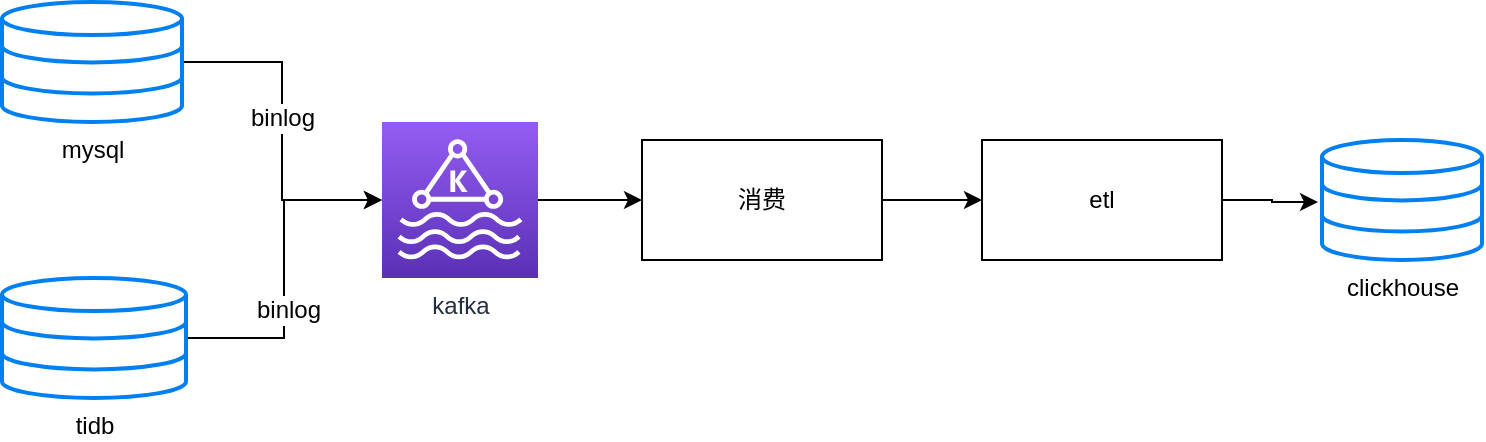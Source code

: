 <mxfile version="12.1.5" type="github" pages="1"><diagram id="I3kVr17srVHHq--gD6mF" name="Page-1"><mxGraphModel dx="1426" dy="745" grid="1" gridSize="10" guides="1" tooltips="1" connect="1" arrows="1" fold="1" page="1" pageScale="1" pageWidth="827" pageHeight="1169" math="0" shadow="0"><root><mxCell id="0"/><mxCell id="1" parent="0"/><mxCell id="CHJ1_bABKWFb1VirRS0c-5" style="edgeStyle=orthogonalEdgeStyle;rounded=0;orthogonalLoop=1;jettySize=auto;html=1;" edge="1" parent="1" source="CHJ1_bABKWFb1VirRS0c-2" target="CHJ1_bABKWFb1VirRS0c-4"><mxGeometry relative="1" as="geometry"/></mxCell><mxCell id="CHJ1_bABKWFb1VirRS0c-14" value="binlog" style="text;html=1;resizable=0;points=[];align=center;verticalAlign=middle;labelBackgroundColor=#ffffff;" vertex="1" connectable="0" parent="CHJ1_bABKWFb1VirRS0c-5"><mxGeometry x="-0.077" relative="1" as="geometry"><mxPoint as="offset"/></mxGeometry></mxCell><mxCell id="CHJ1_bABKWFb1VirRS0c-2" value="mysql" style="html=1;verticalLabelPosition=bottom;align=center;labelBackgroundColor=#ffffff;verticalAlign=top;strokeWidth=2;strokeColor=#0080F0;fillColor=#ffffff;shadow=0;dashed=0;shape=mxgraph.ios7.icons.data;" vertex="1" parent="1"><mxGeometry x="70" y="142" width="90" height="60" as="geometry"/></mxCell><mxCell id="CHJ1_bABKWFb1VirRS0c-7" style="edgeStyle=orthogonalEdgeStyle;rounded=0;orthogonalLoop=1;jettySize=auto;html=1;" edge="1" parent="1" source="CHJ1_bABKWFb1VirRS0c-3" target="CHJ1_bABKWFb1VirRS0c-4"><mxGeometry relative="1" as="geometry"/></mxCell><mxCell id="CHJ1_bABKWFb1VirRS0c-15" value="binlog" style="text;html=1;resizable=0;points=[];align=center;verticalAlign=middle;labelBackgroundColor=#ffffff;" vertex="1" connectable="0" parent="CHJ1_bABKWFb1VirRS0c-7"><mxGeometry x="-0.413" y="14" relative="1" as="geometry"><mxPoint x="16" y="-14" as="offset"/></mxGeometry></mxCell><mxCell id="CHJ1_bABKWFb1VirRS0c-3" value="tidb" style="html=1;verticalLabelPosition=bottom;align=center;labelBackgroundColor=#ffffff;verticalAlign=top;strokeWidth=2;strokeColor=#0080F0;fillColor=#ffffff;shadow=0;dashed=0;shape=mxgraph.ios7.icons.data;" vertex="1" parent="1"><mxGeometry x="70" y="280" width="92" height="60" as="geometry"/></mxCell><mxCell id="CHJ1_bABKWFb1VirRS0c-11" style="edgeStyle=orthogonalEdgeStyle;rounded=0;orthogonalLoop=1;jettySize=auto;html=1;" edge="1" parent="1" source="CHJ1_bABKWFb1VirRS0c-4" target="CHJ1_bABKWFb1VirRS0c-8"><mxGeometry relative="1" as="geometry"/></mxCell><mxCell id="CHJ1_bABKWFb1VirRS0c-4" value="kafka" style="outlineConnect=0;fontColor=#232F3E;gradientColor=#945DF2;gradientDirection=north;fillColor=#5A30B5;strokeColor=#ffffff;dashed=0;verticalLabelPosition=bottom;verticalAlign=top;align=center;html=1;fontSize=12;fontStyle=0;aspect=fixed;shape=mxgraph.aws4.resourceIcon;resIcon=mxgraph.aws4.managed_streaming_for_kafka;" vertex="1" parent="1"><mxGeometry x="260" y="202" width="78" height="78" as="geometry"/></mxCell><mxCell id="CHJ1_bABKWFb1VirRS0c-12" style="edgeStyle=orthogonalEdgeStyle;rounded=0;orthogonalLoop=1;jettySize=auto;html=1;" edge="1" parent="1" source="CHJ1_bABKWFb1VirRS0c-8" target="CHJ1_bABKWFb1VirRS0c-10"><mxGeometry relative="1" as="geometry"/></mxCell><mxCell id="CHJ1_bABKWFb1VirRS0c-8" value="消费" style="rounded=0;whiteSpace=wrap;html=1;" vertex="1" parent="1"><mxGeometry x="390" y="211" width="120" height="60" as="geometry"/></mxCell><mxCell id="CHJ1_bABKWFb1VirRS0c-9" value="clickhouse" style="html=1;verticalLabelPosition=bottom;align=center;labelBackgroundColor=#ffffff;verticalAlign=top;strokeWidth=2;strokeColor=#0080F0;fillColor=#ffffff;shadow=0;dashed=0;shape=mxgraph.ios7.icons.data;" vertex="1" parent="1"><mxGeometry x="730" y="211" width="80" height="60" as="geometry"/></mxCell><mxCell id="CHJ1_bABKWFb1VirRS0c-13" style="edgeStyle=orthogonalEdgeStyle;rounded=0;orthogonalLoop=1;jettySize=auto;html=1;entryX=-0.025;entryY=0.517;entryDx=0;entryDy=0;entryPerimeter=0;" edge="1" parent="1" source="CHJ1_bABKWFb1VirRS0c-10" target="CHJ1_bABKWFb1VirRS0c-9"><mxGeometry relative="1" as="geometry"/></mxCell><mxCell id="CHJ1_bABKWFb1VirRS0c-10" value="etl" style="rounded=0;whiteSpace=wrap;html=1;" vertex="1" parent="1"><mxGeometry x="560" y="211" width="120" height="60" as="geometry"/></mxCell></root></mxGraphModel></diagram></mxfile>